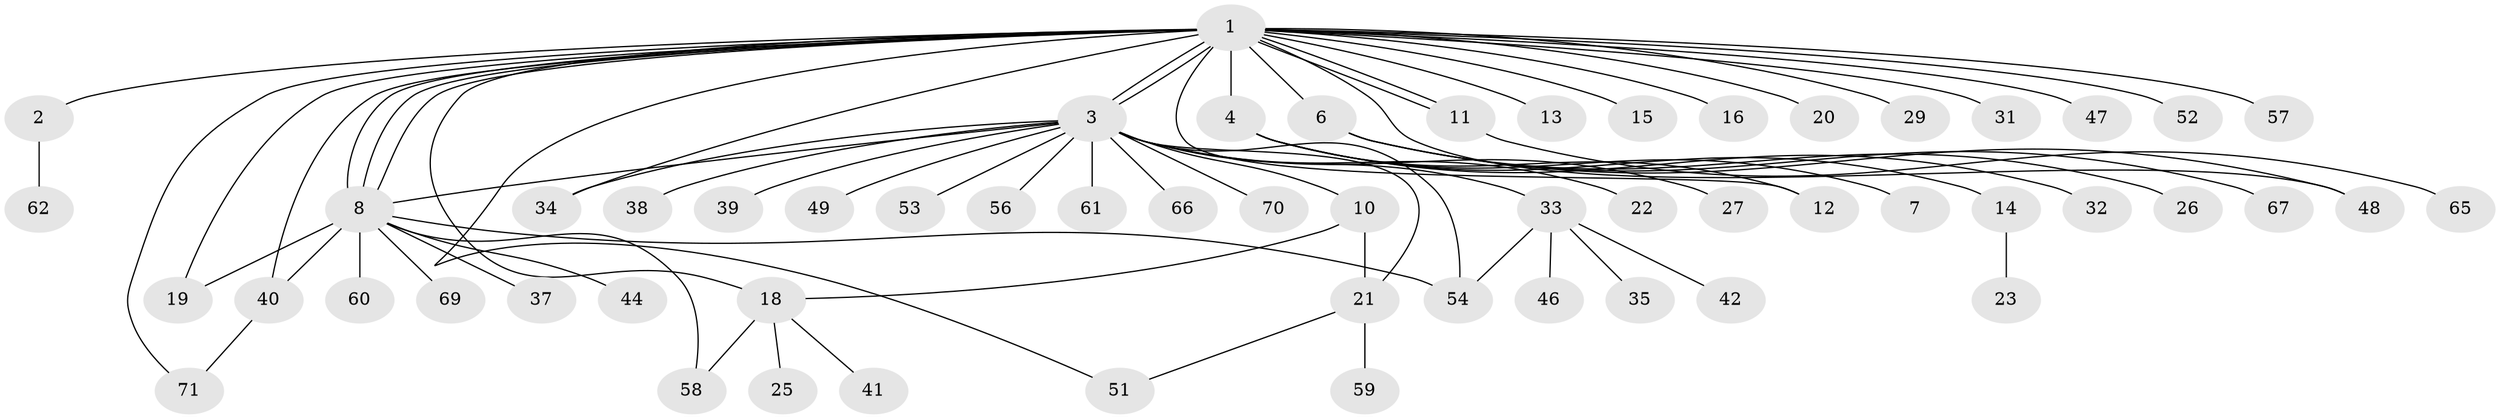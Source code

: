 // Generated by graph-tools (version 1.1) at 2025/51/02/27/25 19:51:55]
// undirected, 57 vertices, 73 edges
graph export_dot {
graph [start="1"]
  node [color=gray90,style=filled];
  1 [super="+9"];
  2;
  3 [super="+17"];
  4 [super="+5"];
  6 [super="+45"];
  7 [super="+50"];
  8 [super="+24"];
  10 [super="+36"];
  11;
  12;
  13;
  14;
  15;
  16 [super="+55"];
  18 [super="+28"];
  19 [super="+30"];
  20;
  21;
  22;
  23;
  25;
  26;
  27 [super="+64"];
  29;
  31;
  32;
  33 [super="+43"];
  34;
  35;
  37;
  38;
  39;
  40;
  41;
  42;
  44;
  46;
  47;
  48;
  49;
  51;
  52;
  53;
  54 [super="+68"];
  56;
  57;
  58;
  59;
  60;
  61;
  62 [super="+63"];
  65;
  66;
  67;
  69;
  70;
  71;
  1 -- 2;
  1 -- 3;
  1 -- 3;
  1 -- 4 [weight=2];
  1 -- 6 [weight=2];
  1 -- 8 [weight=2];
  1 -- 8;
  1 -- 8;
  1 -- 11;
  1 -- 11;
  1 -- 12;
  1 -- 13;
  1 -- 15;
  1 -- 16;
  1 -- 18;
  1 -- 19;
  1 -- 20;
  1 -- 29;
  1 -- 31;
  1 -- 34;
  1 -- 40;
  1 -- 47;
  1 -- 48;
  1 -- 51;
  1 -- 52;
  1 -- 57;
  1 -- 71;
  2 -- 62;
  3 -- 10;
  3 -- 21;
  3 -- 22;
  3 -- 27;
  3 -- 33;
  3 -- 38;
  3 -- 39;
  3 -- 49;
  3 -- 53;
  3 -- 56;
  3 -- 61;
  3 -- 66;
  3 -- 70;
  3 -- 8;
  3 -- 34;
  3 -- 54;
  4 -- 7;
  4 -- 32;
  4 -- 12;
  4 -- 14;
  6 -- 26;
  6 -- 48;
  6 -- 67;
  8 -- 19 [weight=2];
  8 -- 37;
  8 -- 40;
  8 -- 44;
  8 -- 60;
  8 -- 69;
  8 -- 54;
  8 -- 58;
  10 -- 18;
  10 -- 21;
  11 -- 65;
  14 -- 23;
  18 -- 25;
  18 -- 41;
  18 -- 58;
  21 -- 51;
  21 -- 59;
  33 -- 35;
  33 -- 42;
  33 -- 46;
  33 -- 54;
  40 -- 71;
}
